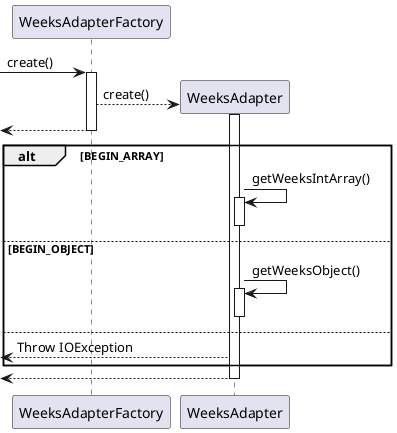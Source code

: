 @startuml

[-> WeeksAdapterFactory : create()
activate WeeksAdapterFactory

WeeksAdapterFactory --> WeeksAdapter** : create()
activate WeeksAdapter

<-- WeeksAdapterFactory
deactivate WeeksAdapterFactory

alt BEGIN_ARRAY
    WeeksAdapter -> WeeksAdapter : getWeeksIntArray()
    activate WeeksAdapter
    deactivate WeeksAdapter
else BEGIN_OBJECT
    WeeksAdapter -> WeeksAdapter : getWeeksObject()
    activate WeeksAdapter
    deactivate WeeksAdapter
else
    <-- WeeksAdapter : Throw IOException
end

<-- WeeksAdapter
deactivate WeeksAdapter

@enduml
